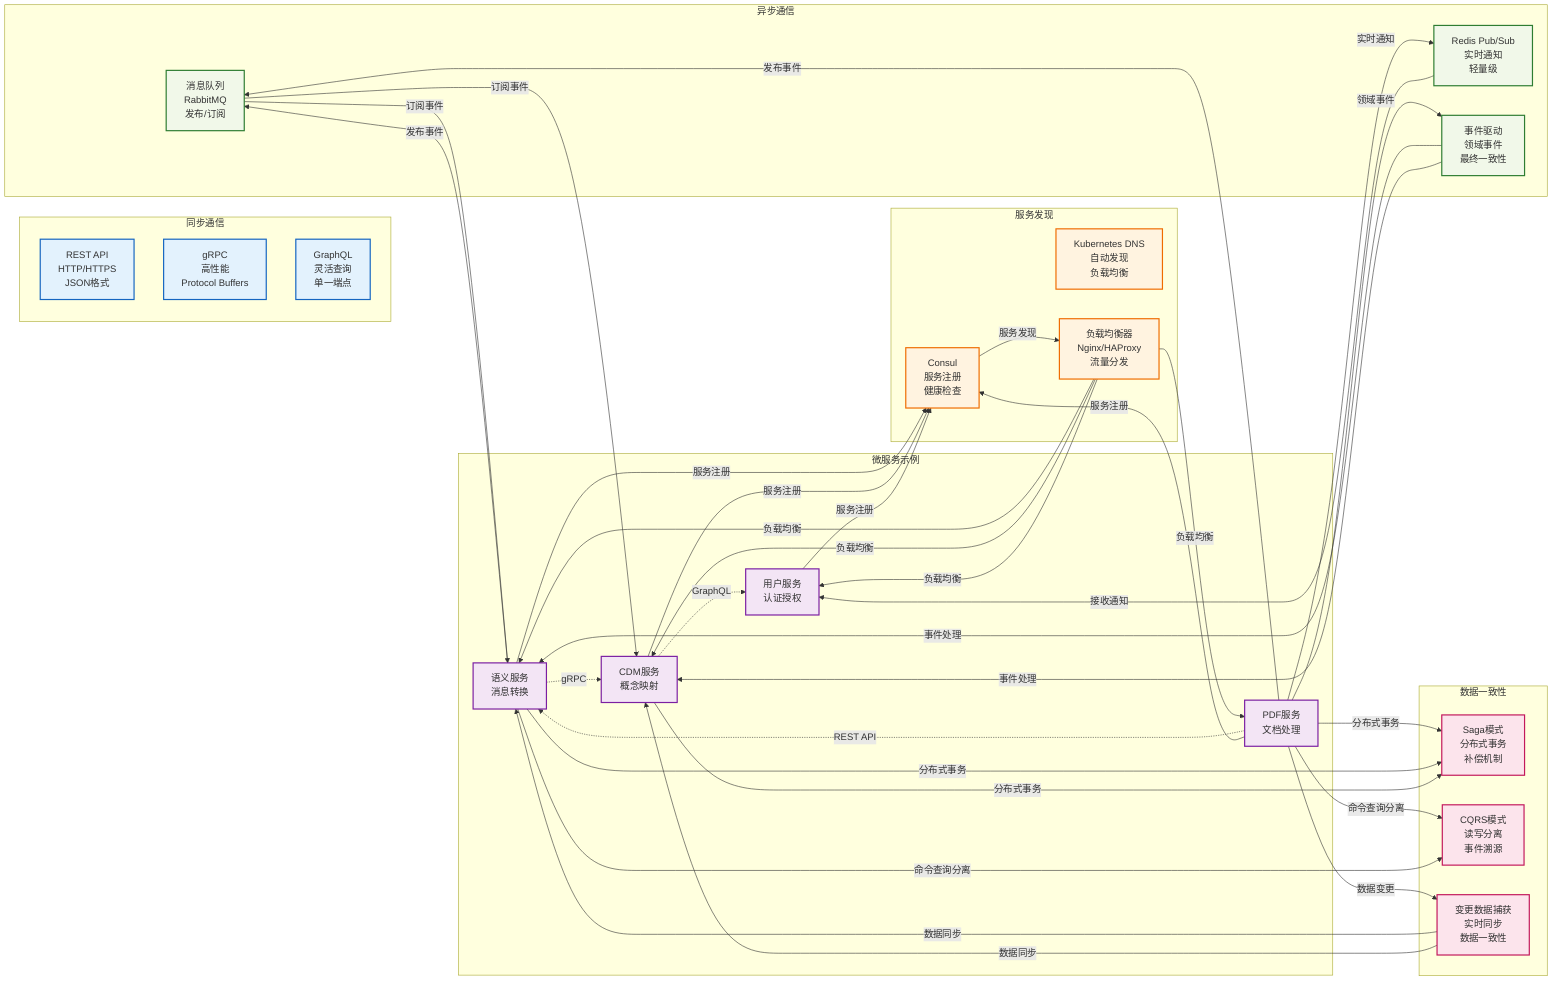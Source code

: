 graph LR
    %% 微服务通信模式图
    
    subgraph "同步通信"
        REST[REST API<br/>HTTP/HTTPS<br/>JSON格式]
        GRPC[gRPC<br/>高性能<br/>Protocol Buffers]
        GRAPHQL[GraphQL<br/>灵活查询<br/>单一端点]
    end
    
    subgraph "异步通信"
        MQ[消息队列<br/>RabbitMQ<br/>发布/订阅]
        PUBSUB[Redis Pub/Sub<br/>实时通知<br/>轻量级]
        EVENTS[事件驱动<br/>领域事件<br/>最终一致性]
    end
    
    subgraph "服务发现"
        CONSUL[Consul<br/>服务注册<br/>健康检查]
        K8S_DNS[Kubernetes DNS<br/>自动发现<br/>负载均衡]
        LB[负载均衡器<br/>Nginx/HAProxy<br/>流量分发]
    end
    
    subgraph "数据一致性"
        SAGA[Saga模式<br/>分布式事务<br/>补偿机制]
        CQRS[CQRS模式<br/>读写分离<br/>事件溯源]
        CDC[变更数据捕获<br/>实时同步<br/>数据一致性]
    end
    
    subgraph "微服务示例"
        PDF[PDF服务<br/>文档处理]
        SEMANTIC[语义服务<br/>消息转换]
        CDM[CDM服务<br/>概念映射]
        USER[用户服务<br/>认证授权]
    end
    
    %% 通信连接
    PDF -.->|REST API| SEMANTIC
    SEMANTIC -.->|gRPC| CDM
    CDM -.->|GraphQL| USER
    
    PDF -->|发布事件| MQ
    MQ -->|订阅事件| SEMANTIC
    SEMANTIC -->|发布事件| MQ
    MQ -->|订阅事件| CDM
    
    PDF -->|实时通知| PUBSUB
    PUBSUB -->|接收通知| USER
    
    PDF -->|领域事件| EVENTS
    EVENTS -->|事件处理| SEMANTIC
    EVENTS -->|事件处理| CDM
    
    PDF -->|服务注册| CONSUL
    SEMANTIC -->|服务注册| CONSUL
    CDM -->|服务注册| CONSUL
    USER -->|服务注册| CONSUL
    
    CONSUL -->|服务发现| LB
    LB -->|负载均衡| PDF
    LB -->|负载均衡| SEMANTIC
    LB -->|负载均衡| CDM
    LB -->|负载均衡| USER
    
    PDF -->|分布式事务| SAGA
    SEMANTIC -->|分布式事务| SAGA
    CDM -->|分布式事务| SAGA
    
    PDF -->|命令查询分离| CQRS
    SEMANTIC -->|命令查询分离| CQRS
    
    PDF -->|数据变更| CDC
    CDC -->|数据同步| SEMANTIC
    CDC -->|数据同步| CDM
    
    %% 样式定义
    classDef sync fill:#e3f2fd,stroke:#1565c0,stroke-width:2px
    classDef async fill:#f1f8e9,stroke:#2e7d32,stroke-width:2px
    classDef discovery fill:#fff3e0,stroke:#ef6c00,stroke-width:2px
    classDef consistency fill:#fce4ec,stroke:#c2185b,stroke-width:2px
    classDef service fill:#f3e5f5,stroke:#7b1fa2,stroke-width:2px
    
    class REST,GRPC,GRAPHQL sync
    class MQ,PUBSUB,EVENTS async
    class CONSUL,K8S_DNS,LB discovery
    class SAGA,CQRS,CDC consistency
    class PDF,SEMANTIC,CDM,USER service